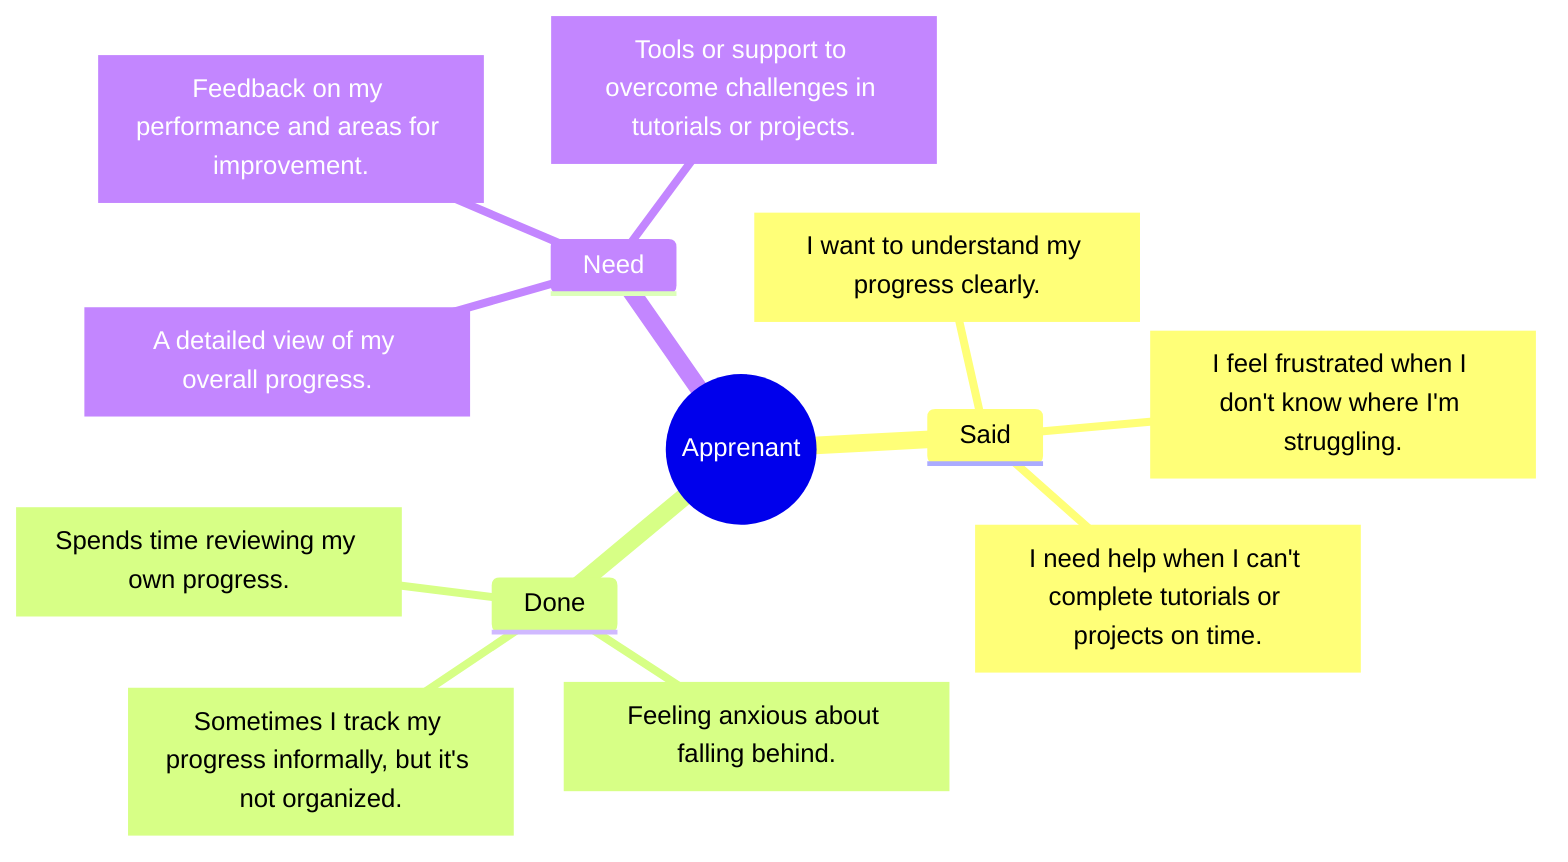 mindmap
  root((Apprenant))
    Said
      Said["I want to understand my progress clearly."]
      Said["I feel frustrated when I don't know where I'm struggling."]
      Said["I need help when I can't complete tutorials or projects on time."]
    Done
      Done["Spends time reviewing my own progress."]
      Done["Feeling anxious about falling behind."]
      Done["Sometimes I track my progress informally, but it's not organized."]
    Need
      Need["A detailed view of my overall progress."]
      Need["Feedback on my performance and areas for improvement."]
      Need["Tools or support to overcome challenges in tutorials or projects."]